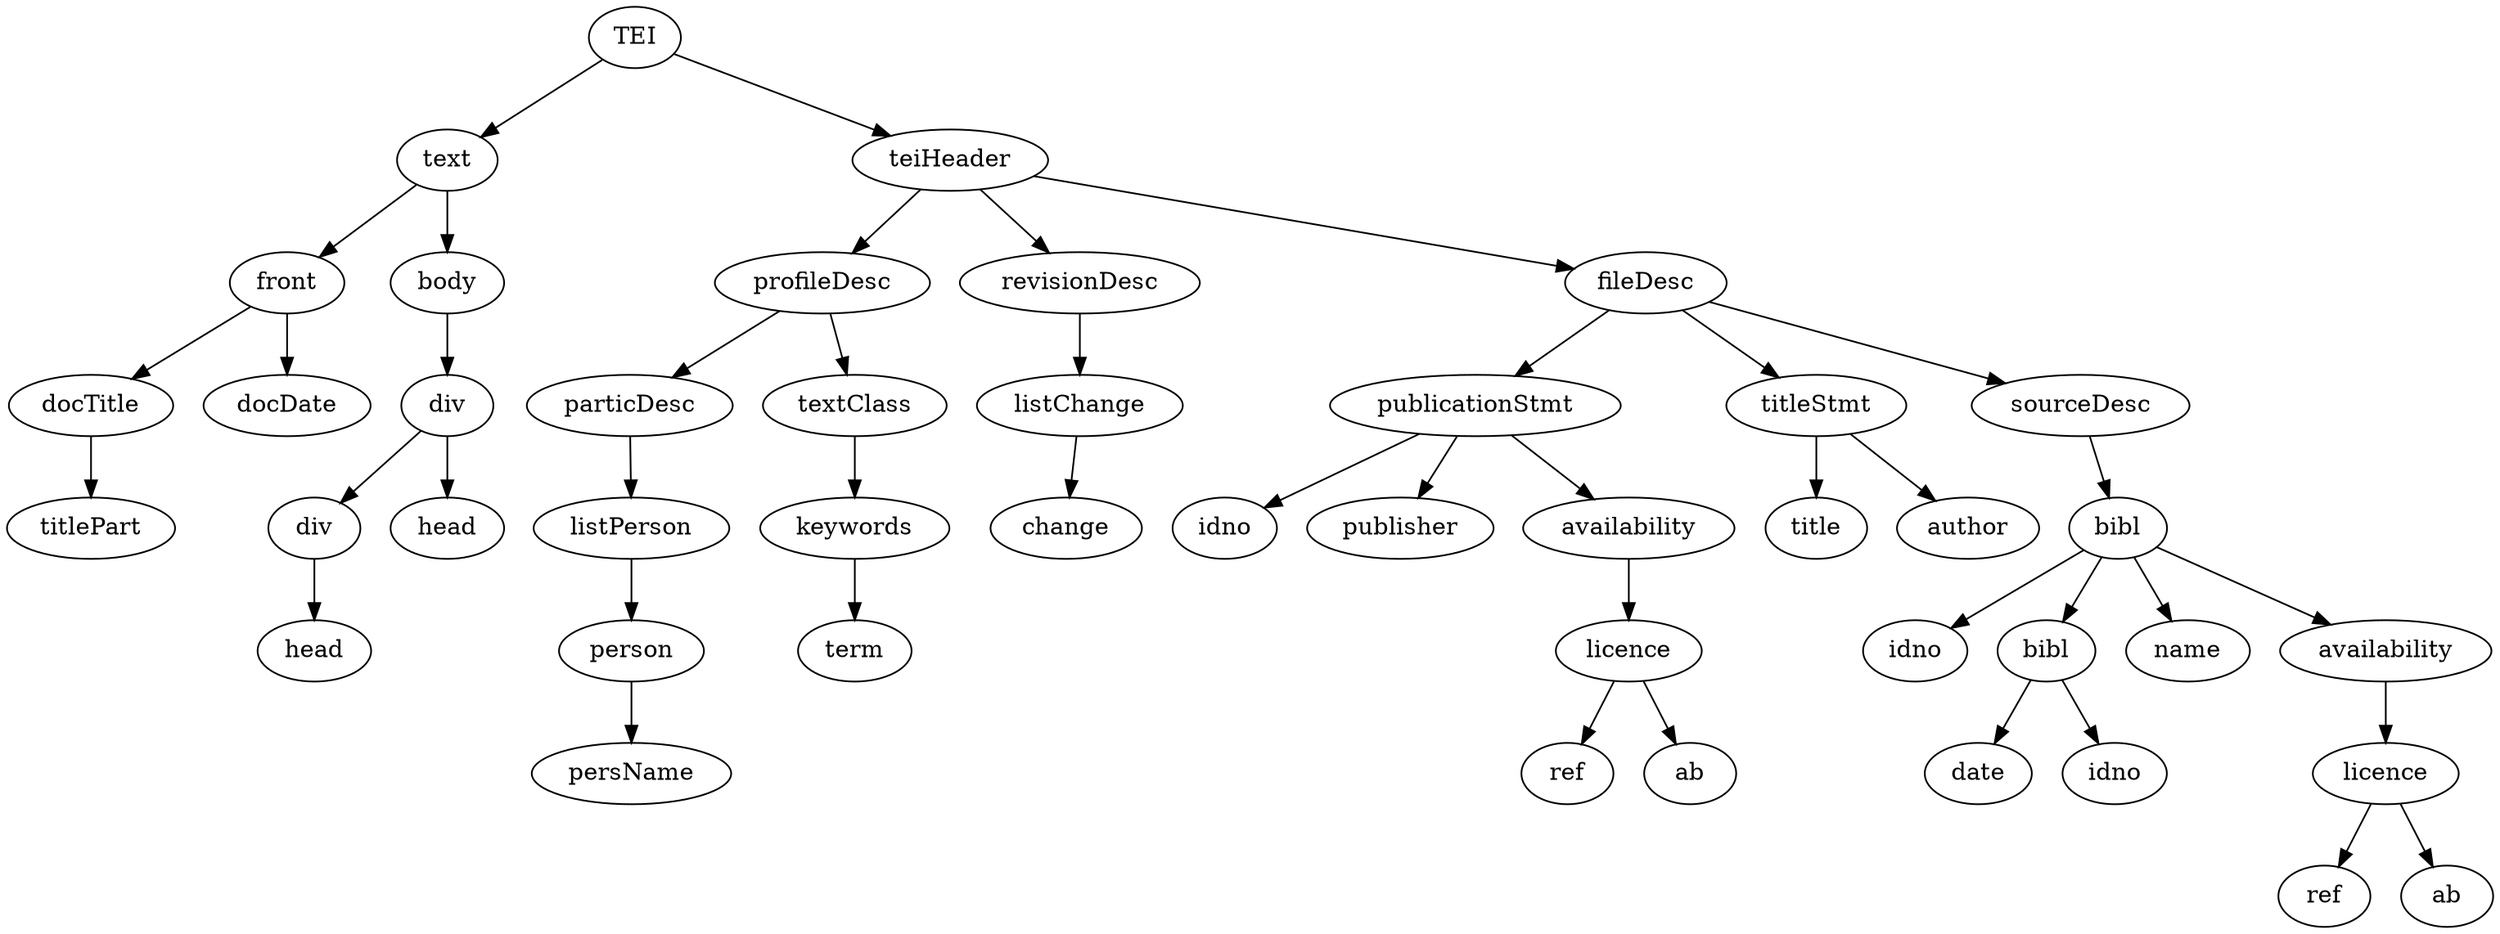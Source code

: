 digraph Tree {
	"/TEI/teiHeader/fileDesc/sourceDesc/bibl/bibl/date" [label = "date"];
	"/TEI/teiHeader/fileDesc/publicationStmt" [label = "publicationStmt"];
	"/TEI/teiHeader/profileDesc" [label = "profileDesc"];
	"/TEI/teiHeader/fileDesc/titleStmt/title" [label = "title"];
	"/TEI/teiHeader/fileDesc/sourceDesc/bibl/idno" [label = "idno"];
	"/TEI/teiHeader/profileDesc/textClass/keywords/term" [label = "term"];
	"/TEI/teiHeader/revisionDesc/listChange/change" [label = "change"];
	"/TEI/text" [label = "text"];
	"/TEI/teiHeader/fileDesc/sourceDesc/bibl/bibl" [label = "bibl"];
	"/TEI/teiHeader/fileDesc/publicationStmt/idno" [label = "idno"];
	"/TEI/teiHeader/fileDesc/sourceDesc/bibl" [label = "bibl"];
	"/TEI/teiHeader/profileDesc/particDesc/listPerson/person" [label = "person"];
	"/TEI/teiHeader/fileDesc/sourceDesc/bibl/bibl/idno" [label = "idno"];
	"/TEI/teiHeader/profileDesc/textClass/keywords" [label = "keywords"];
	"/TEI/text/front/docTitle" [label = "docTitle"];
	"/TEI/text/body/div" [label = "div"];
	"/TEI/teiHeader/profileDesc/particDesc" [label = "particDesc"];
	"/TEI/teiHeader" [label = "teiHeader"];
	"/TEI/teiHeader/profileDesc/particDesc/listPerson" [label = "listPerson"];
	"/TEI/text/front/docDate" [label = "docDate"];
	"/TEI/teiHeader/fileDesc/publicationStmt/publisher" [label = "publisher"];
	"/TEI/teiHeader/fileDesc/titleStmt/author" [label = "author"];
	"/TEI/text/front/docTitle/titlePart" [label = "titlePart"];
	"/TEI/teiHeader/revisionDesc/listChange" [label = "listChange"];
	"/TEI/text/front" [label = "front"];
	"/TEI/teiHeader/fileDesc/sourceDesc/bibl/availability/licence/ref" [label = "ref"];
	"/TEI/text/body" [label = "body"];
	"/TEI/text/body/div/div" [label = "div"];
	"/TEI/teiHeader/revisionDesc" [label = "revisionDesc"];
	"/TEI/teiHeader/profileDesc/textClass" [label = "textClass"];
	"/TEI/teiHeader/fileDesc/publicationStmt/availability/licence/ref" [label = "ref"];
	"/TEI/teiHeader/profileDesc/particDesc/listPerson/person/persName" [label = "persName"];
	"/TEI/teiHeader/fileDesc/publicationStmt/availability/licence" [label = "licence"];
	"/TEI/teiHeader/fileDesc/publicationStmt/availability" [label = "availability"];
	"/TEI/teiHeader/fileDesc/titleStmt" [label = "titleStmt"];
	"/TEI/teiHeader/fileDesc/sourceDesc/bibl/name" [label = "name"];
	"/TEI" [label = "TEI"];
	"/TEI/teiHeader/fileDesc/sourceDesc/bibl/availability/licence/ab" [label = "ab"];
	"/TEI/text/body/div/head" [label = "head"];
	"/TEI/teiHeader/fileDesc" [label = "fileDesc"];
	"/TEI/teiHeader/fileDesc/sourceDesc/bibl/availability" [label = "availability"];
	"/TEI/teiHeader/fileDesc/publicationStmt/availability/licence/ab" [label = "ab"];
	"/TEI/teiHeader/fileDesc/sourceDesc" [label = "sourceDesc"];
	"/TEI/teiHeader/fileDesc/sourceDesc/bibl/availability/licence" [label = "licence"];
	"/TEI/text/body/div/div/head" [label = "head"];
	"/TEI/teiHeader" -> "/TEI/teiHeader/revisionDesc";
	"/TEI/text/body/div/div" -> "/TEI/text/body/div/div/head";
	"/TEI/teiHeader/fileDesc" -> "/TEI/teiHeader/fileDesc/publicationStmt";
	"/TEI/teiHeader/fileDesc/publicationStmt" -> "/TEI/teiHeader/fileDesc/publicationStmt/publisher";
	"/TEI/teiHeader/fileDesc/sourceDesc/bibl" -> "/TEI/teiHeader/fileDesc/sourceDesc/bibl/idno";
	"/TEI/teiHeader" -> "/TEI/teiHeader/fileDesc";
	"/TEI/teiHeader" -> "/TEI/teiHeader/profileDesc";
	"/TEI/text/front/docTitle" -> "/TEI/text/front/docTitle/titlePart";
	"/TEI/teiHeader/fileDesc/sourceDesc/bibl" -> "/TEI/teiHeader/fileDesc/sourceDesc/bibl/bibl";
	"/TEI/teiHeader/revisionDesc/listChange" -> "/TEI/teiHeader/revisionDesc/listChange/change";
	"/TEI/teiHeader/profileDesc" -> "/TEI/teiHeader/profileDesc/textClass";
	"/TEI/teiHeader/profileDesc/textClass/keywords" -> "/TEI/teiHeader/profileDesc/textClass/keywords/term";
	"/TEI/teiHeader/fileDesc/sourceDesc/bibl/availability/licence" -> "/TEI/teiHeader/fileDesc/sourceDesc/bibl/availability/licence/ref";
	"/TEI/teiHeader/profileDesc/textClass" -> "/TEI/teiHeader/profileDesc/textClass/keywords";
	"/TEI" -> "/TEI/text";
	"/TEI/teiHeader/fileDesc/titleStmt" -> "/TEI/teiHeader/fileDesc/titleStmt/author";
	"/TEI/teiHeader/fileDesc/sourceDesc/bibl/bibl" -> "/TEI/teiHeader/fileDesc/sourceDesc/bibl/bibl/idno";
	"/TEI/teiHeader/fileDesc" -> "/TEI/teiHeader/fileDesc/sourceDesc";
	"/TEI/teiHeader/fileDesc" -> "/TEI/teiHeader/fileDesc/titleStmt";
	"/TEI/teiHeader/profileDesc/particDesc" -> "/TEI/teiHeader/profileDesc/particDesc/listPerson";
	"/TEI/teiHeader/fileDesc/sourceDesc/bibl" -> "/TEI/teiHeader/fileDesc/sourceDesc/bibl/availability";
	"/TEI/teiHeader/fileDesc/sourceDesc/bibl/availability/licence" -> "/TEI/teiHeader/fileDesc/sourceDesc/bibl/availability/licence/ab";
	"/TEI/teiHeader/profileDesc" -> "/TEI/teiHeader/profileDesc/particDesc";
	"/TEI/teiHeader/fileDesc/publicationStmt/availability/licence" -> "/TEI/teiHeader/fileDesc/publicationStmt/availability/licence/ref";
	"/TEI/teiHeader/fileDesc/sourceDesc/bibl/availability" -> "/TEI/teiHeader/fileDesc/sourceDesc/bibl/availability/licence";
	"/TEI/text/body" -> "/TEI/text/body/div";
	"/TEI/teiHeader/fileDesc/sourceDesc/bibl/bibl" -> "/TEI/teiHeader/fileDesc/sourceDesc/bibl/bibl/date";
	"/TEI/teiHeader/fileDesc/publicationStmt" -> "/TEI/teiHeader/fileDesc/publicationStmt/availability";
	"/TEI/text/front" -> "/TEI/text/front/docDate";
	"/TEI/teiHeader/fileDesc/sourceDesc/bibl" -> "/TEI/teiHeader/fileDesc/sourceDesc/bibl/name";
	"/TEI/text" -> "/TEI/text/body";
	"/TEI/text" -> "/TEI/text/front";
	"/TEI/text/front" -> "/TEI/text/front/docTitle";
	"/TEI/teiHeader/fileDesc/titleStmt" -> "/TEI/teiHeader/fileDesc/titleStmt/title";
	"/TEI/teiHeader/fileDesc/publicationStmt/availability" -> "/TEI/teiHeader/fileDesc/publicationStmt/availability/licence";
	"/TEI/teiHeader/revisionDesc" -> "/TEI/teiHeader/revisionDesc/listChange";
	"/TEI/text/body/div" -> "/TEI/text/body/div/head";
	"/TEI/teiHeader/profileDesc/particDesc/listPerson" -> "/TEI/teiHeader/profileDesc/particDesc/listPerson/person";
	"/TEI/text/body/div" -> "/TEI/text/body/div/div";
	"/TEI/teiHeader/profileDesc/particDesc/listPerson/person" -> "/TEI/teiHeader/profileDesc/particDesc/listPerson/person/persName";
	"/TEI/teiHeader/fileDesc/publicationStmt/availability/licence" -> "/TEI/teiHeader/fileDesc/publicationStmt/availability/licence/ab";
	"/TEI/teiHeader/fileDesc/publicationStmt" -> "/TEI/teiHeader/fileDesc/publicationStmt/idno";
	"/TEI" -> "/TEI/teiHeader";
	"/TEI/teiHeader/fileDesc/sourceDesc" -> "/TEI/teiHeader/fileDesc/sourceDesc/bibl";
}
